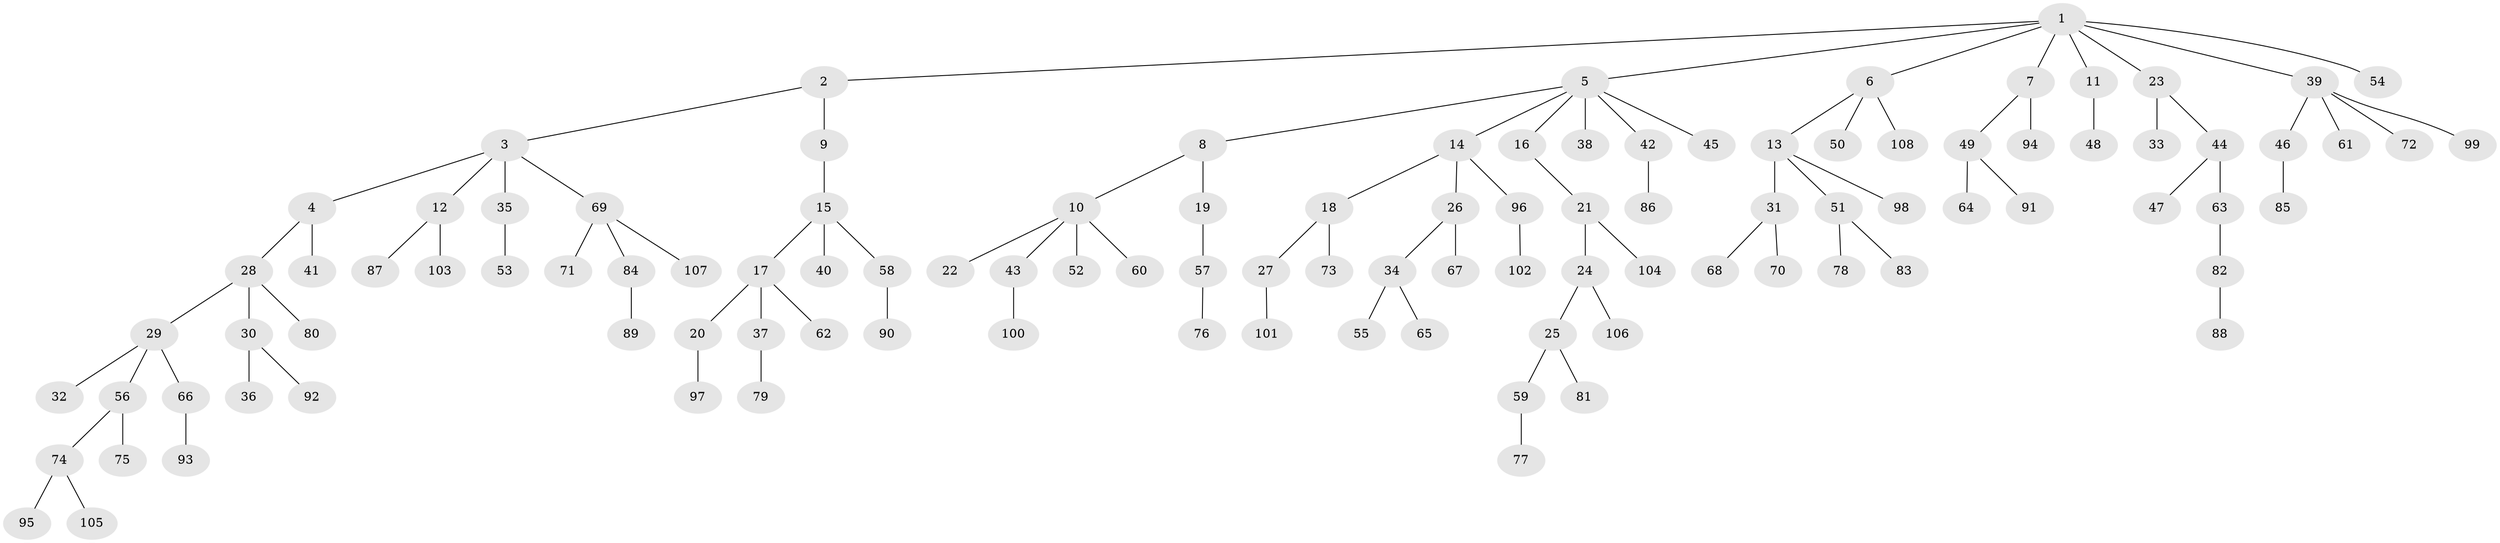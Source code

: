 // coarse degree distribution, {8: 0.0136986301369863, 3: 0.0958904109589041, 6: 0.0547945205479452, 2: 0.2328767123287671, 5: 0.0136986301369863, 1: 0.547945205479452, 4: 0.0410958904109589}
// Generated by graph-tools (version 1.1) at 2025/24/03/03/25 07:24:08]
// undirected, 108 vertices, 107 edges
graph export_dot {
graph [start="1"]
  node [color=gray90,style=filled];
  1;
  2;
  3;
  4;
  5;
  6;
  7;
  8;
  9;
  10;
  11;
  12;
  13;
  14;
  15;
  16;
  17;
  18;
  19;
  20;
  21;
  22;
  23;
  24;
  25;
  26;
  27;
  28;
  29;
  30;
  31;
  32;
  33;
  34;
  35;
  36;
  37;
  38;
  39;
  40;
  41;
  42;
  43;
  44;
  45;
  46;
  47;
  48;
  49;
  50;
  51;
  52;
  53;
  54;
  55;
  56;
  57;
  58;
  59;
  60;
  61;
  62;
  63;
  64;
  65;
  66;
  67;
  68;
  69;
  70;
  71;
  72;
  73;
  74;
  75;
  76;
  77;
  78;
  79;
  80;
  81;
  82;
  83;
  84;
  85;
  86;
  87;
  88;
  89;
  90;
  91;
  92;
  93;
  94;
  95;
  96;
  97;
  98;
  99;
  100;
  101;
  102;
  103;
  104;
  105;
  106;
  107;
  108;
  1 -- 2;
  1 -- 5;
  1 -- 6;
  1 -- 7;
  1 -- 11;
  1 -- 23;
  1 -- 39;
  1 -- 54;
  2 -- 3;
  2 -- 9;
  3 -- 4;
  3 -- 12;
  3 -- 35;
  3 -- 69;
  4 -- 28;
  4 -- 41;
  5 -- 8;
  5 -- 14;
  5 -- 16;
  5 -- 38;
  5 -- 42;
  5 -- 45;
  6 -- 13;
  6 -- 50;
  6 -- 108;
  7 -- 49;
  7 -- 94;
  8 -- 10;
  8 -- 19;
  9 -- 15;
  10 -- 22;
  10 -- 43;
  10 -- 52;
  10 -- 60;
  11 -- 48;
  12 -- 87;
  12 -- 103;
  13 -- 31;
  13 -- 51;
  13 -- 98;
  14 -- 18;
  14 -- 26;
  14 -- 96;
  15 -- 17;
  15 -- 40;
  15 -- 58;
  16 -- 21;
  17 -- 20;
  17 -- 37;
  17 -- 62;
  18 -- 27;
  18 -- 73;
  19 -- 57;
  20 -- 97;
  21 -- 24;
  21 -- 104;
  23 -- 33;
  23 -- 44;
  24 -- 25;
  24 -- 106;
  25 -- 59;
  25 -- 81;
  26 -- 34;
  26 -- 67;
  27 -- 101;
  28 -- 29;
  28 -- 30;
  28 -- 80;
  29 -- 32;
  29 -- 56;
  29 -- 66;
  30 -- 36;
  30 -- 92;
  31 -- 68;
  31 -- 70;
  34 -- 55;
  34 -- 65;
  35 -- 53;
  37 -- 79;
  39 -- 46;
  39 -- 61;
  39 -- 72;
  39 -- 99;
  42 -- 86;
  43 -- 100;
  44 -- 47;
  44 -- 63;
  46 -- 85;
  49 -- 64;
  49 -- 91;
  51 -- 78;
  51 -- 83;
  56 -- 74;
  56 -- 75;
  57 -- 76;
  58 -- 90;
  59 -- 77;
  63 -- 82;
  66 -- 93;
  69 -- 71;
  69 -- 84;
  69 -- 107;
  74 -- 95;
  74 -- 105;
  82 -- 88;
  84 -- 89;
  96 -- 102;
}

